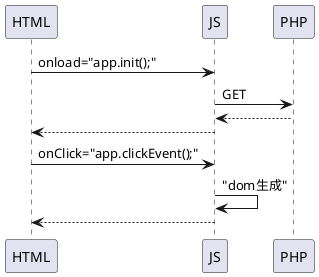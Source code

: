 @startuml
HTML -> "JS" : onload="app.init();"
"JS" -> "PHP": GET
"PHP" --> "JS"
"JS" --> "HTML"
"HTML" -> "JS": onClick="app.clickEvent();"
"JS" -> "JS": "dom生成"
"JS" --> "HTML"
@enduml